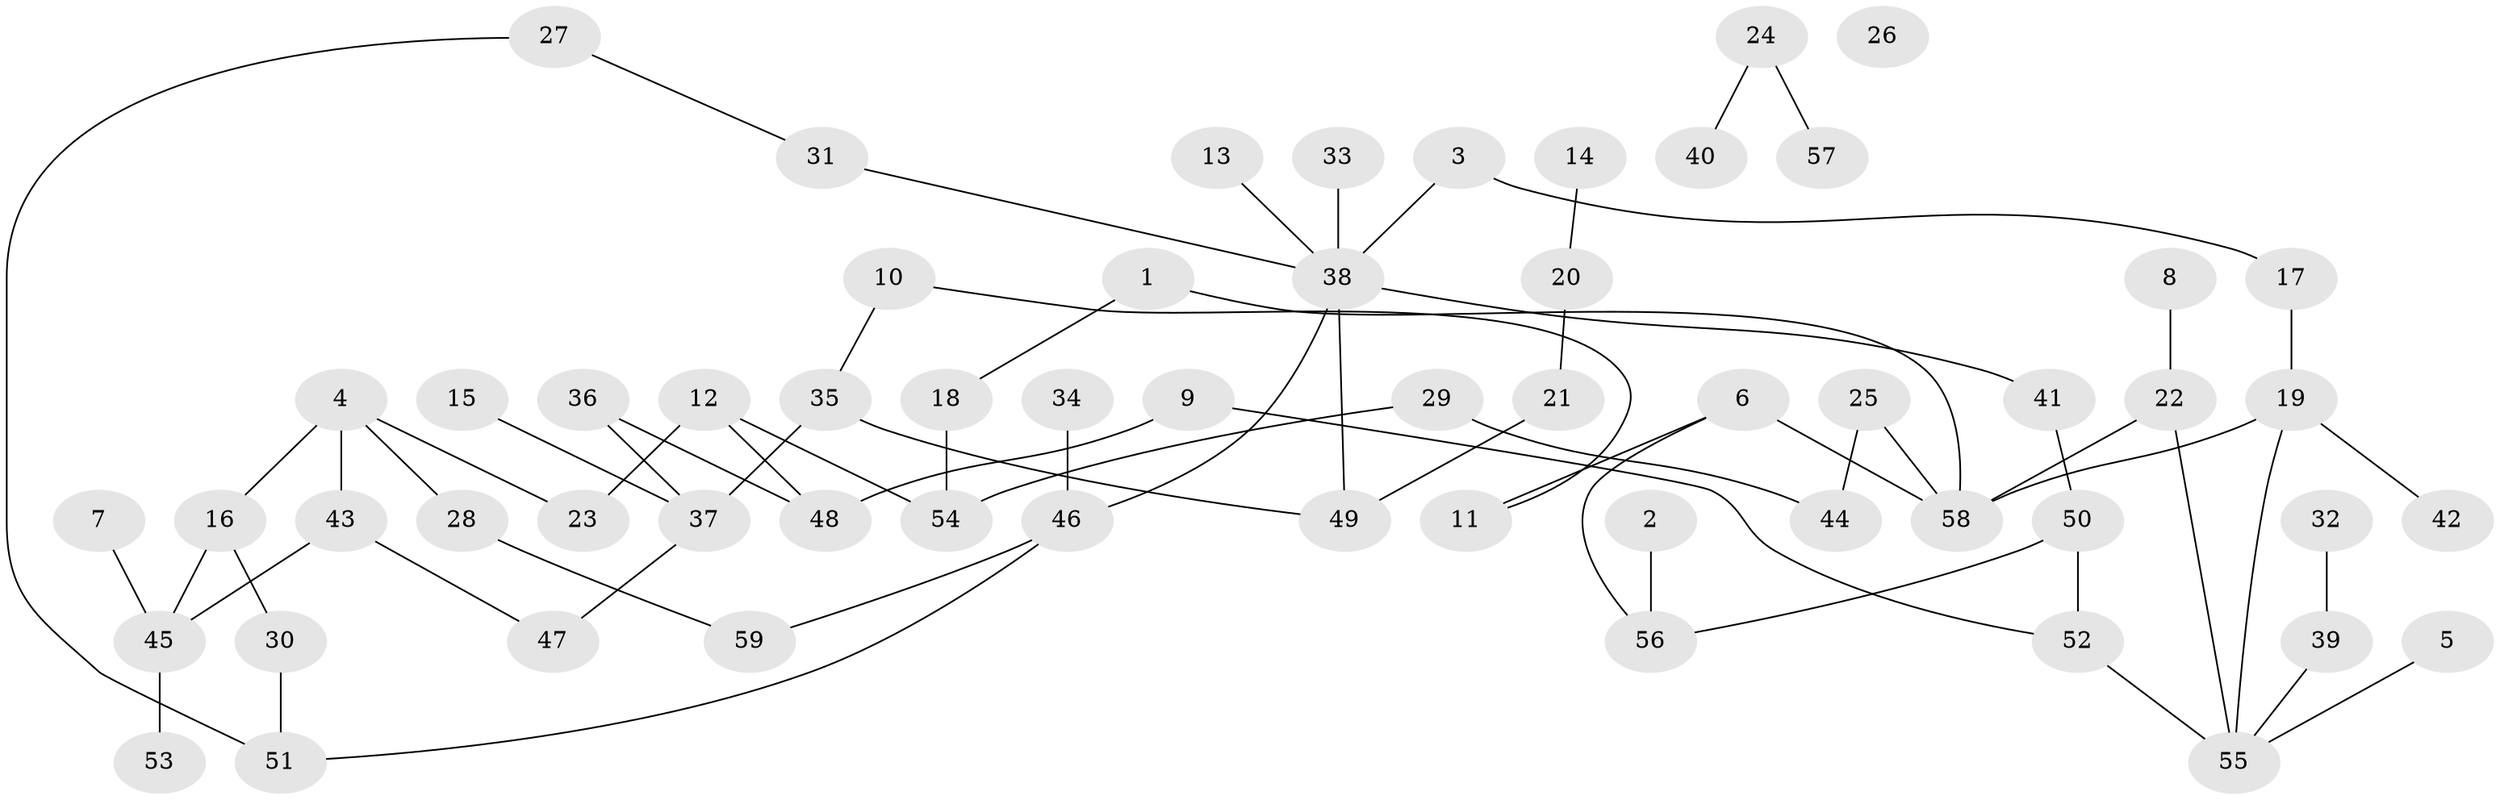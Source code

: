// Generated by graph-tools (version 1.1) at 2025/33/03/09/25 02:33:50]
// undirected, 59 vertices, 68 edges
graph export_dot {
graph [start="1"]
  node [color=gray90,style=filled];
  1;
  2;
  3;
  4;
  5;
  6;
  7;
  8;
  9;
  10;
  11;
  12;
  13;
  14;
  15;
  16;
  17;
  18;
  19;
  20;
  21;
  22;
  23;
  24;
  25;
  26;
  27;
  28;
  29;
  30;
  31;
  32;
  33;
  34;
  35;
  36;
  37;
  38;
  39;
  40;
  41;
  42;
  43;
  44;
  45;
  46;
  47;
  48;
  49;
  50;
  51;
  52;
  53;
  54;
  55;
  56;
  57;
  58;
  59;
  1 -- 18;
  1 -- 58;
  2 -- 56;
  3 -- 17;
  3 -- 38;
  4 -- 16;
  4 -- 23;
  4 -- 28;
  4 -- 43;
  5 -- 55;
  6 -- 11;
  6 -- 56;
  6 -- 58;
  7 -- 45;
  8 -- 22;
  9 -- 48;
  9 -- 52;
  10 -- 11;
  10 -- 35;
  12 -- 23;
  12 -- 48;
  12 -- 54;
  13 -- 38;
  14 -- 20;
  15 -- 37;
  16 -- 30;
  16 -- 45;
  17 -- 19;
  18 -- 54;
  19 -- 42;
  19 -- 55;
  19 -- 58;
  20 -- 21;
  21 -- 49;
  22 -- 55;
  22 -- 58;
  24 -- 40;
  24 -- 57;
  25 -- 44;
  25 -- 58;
  27 -- 31;
  27 -- 51;
  28 -- 59;
  29 -- 44;
  29 -- 54;
  30 -- 51;
  31 -- 38;
  32 -- 39;
  33 -- 38;
  34 -- 46;
  35 -- 37;
  35 -- 49;
  36 -- 37;
  36 -- 48;
  37 -- 47;
  38 -- 41;
  38 -- 46;
  38 -- 49;
  39 -- 55;
  41 -- 50;
  43 -- 45;
  43 -- 47;
  45 -- 53;
  46 -- 51;
  46 -- 59;
  50 -- 52;
  50 -- 56;
  52 -- 55;
}
